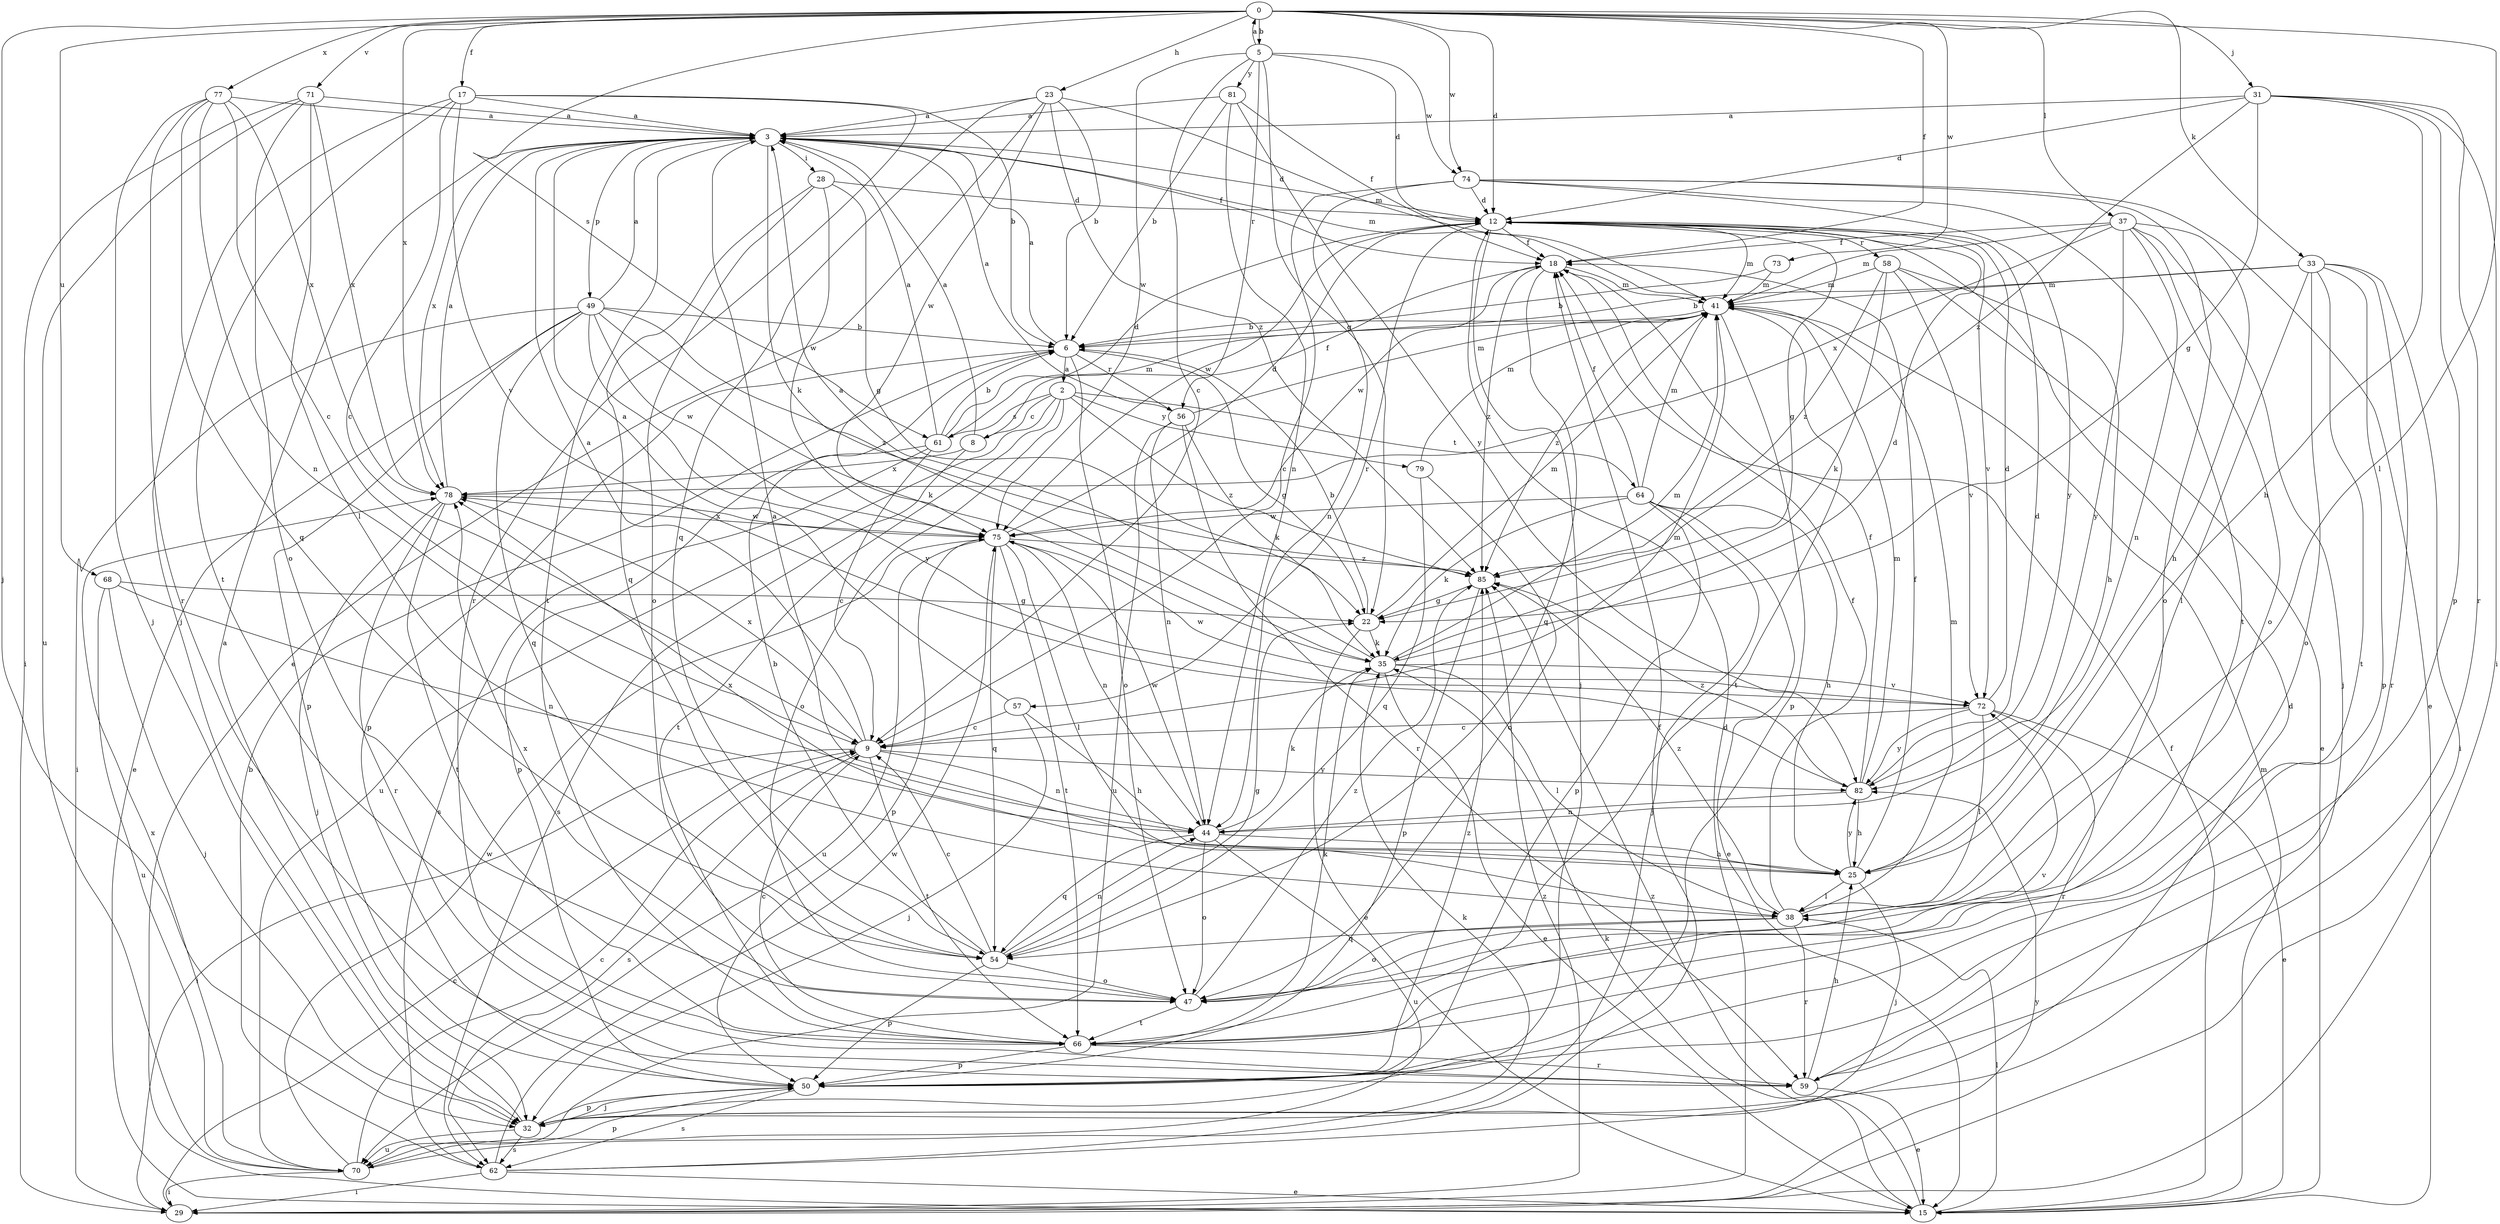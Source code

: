 strict digraph  {
0;
2;
3;
5;
6;
8;
9;
12;
15;
17;
18;
22;
23;
25;
28;
29;
31;
32;
33;
35;
37;
38;
41;
44;
47;
49;
50;
54;
56;
57;
58;
59;
61;
62;
64;
66;
68;
70;
71;
72;
73;
74;
75;
77;
78;
79;
81;
82;
85;
0 -> 5  [label=b];
0 -> 12  [label=d];
0 -> 17  [label=f];
0 -> 18  [label=f];
0 -> 23  [label=h];
0 -> 31  [label=j];
0 -> 32  [label=j];
0 -> 33  [label=k];
0 -> 37  [label=l];
0 -> 38  [label=l];
0 -> 61  [label=s];
0 -> 68  [label=u];
0 -> 71  [label=v];
0 -> 73  [label=w];
0 -> 74  [label=w];
0 -> 77  [label=x];
0 -> 78  [label=x];
2 -> 8  [label=c];
2 -> 47  [label=o];
2 -> 61  [label=s];
2 -> 64  [label=t];
2 -> 66  [label=t];
2 -> 70  [label=u];
2 -> 79  [label=y];
2 -> 85  [label=z];
3 -> 12  [label=d];
3 -> 18  [label=f];
3 -> 28  [label=i];
3 -> 35  [label=k];
3 -> 41  [label=m];
3 -> 49  [label=p];
3 -> 66  [label=t];
3 -> 78  [label=x];
5 -> 0  [label=a];
5 -> 9  [label=c];
5 -> 12  [label=d];
5 -> 22  [label=g];
5 -> 56  [label=r];
5 -> 74  [label=w];
5 -> 75  [label=w];
5 -> 81  [label=y];
6 -> 2  [label=a];
6 -> 3  [label=a];
6 -> 22  [label=g];
6 -> 47  [label=o];
6 -> 50  [label=p];
6 -> 56  [label=r];
8 -> 3  [label=a];
8 -> 18  [label=f];
8 -> 62  [label=s];
8 -> 78  [label=x];
9 -> 3  [label=a];
9 -> 29  [label=i];
9 -> 41  [label=m];
9 -> 44  [label=n];
9 -> 62  [label=s];
9 -> 66  [label=t];
9 -> 78  [label=x];
9 -> 82  [label=y];
12 -> 18  [label=f];
12 -> 22  [label=g];
12 -> 32  [label=j];
12 -> 41  [label=m];
12 -> 57  [label=r];
12 -> 58  [label=r];
12 -> 72  [label=v];
12 -> 75  [label=w];
15 -> 18  [label=f];
15 -> 35  [label=k];
15 -> 38  [label=l];
15 -> 41  [label=m];
15 -> 85  [label=z];
17 -> 3  [label=a];
17 -> 6  [label=b];
17 -> 9  [label=c];
17 -> 32  [label=j];
17 -> 59  [label=r];
17 -> 66  [label=t];
17 -> 72  [label=v];
18 -> 41  [label=m];
18 -> 54  [label=q];
18 -> 75  [label=w];
18 -> 85  [label=z];
22 -> 6  [label=b];
22 -> 15  [label=e];
22 -> 35  [label=k];
22 -> 41  [label=m];
23 -> 3  [label=a];
23 -> 6  [label=b];
23 -> 15  [label=e];
23 -> 41  [label=m];
23 -> 54  [label=q];
23 -> 75  [label=w];
23 -> 85  [label=z];
25 -> 3  [label=a];
25 -> 18  [label=f];
25 -> 32  [label=j];
25 -> 38  [label=l];
25 -> 78  [label=x];
25 -> 82  [label=y];
28 -> 12  [label=d];
28 -> 22  [label=g];
28 -> 47  [label=o];
28 -> 54  [label=q];
28 -> 75  [label=w];
29 -> 9  [label=c];
29 -> 12  [label=d];
29 -> 82  [label=y];
29 -> 85  [label=z];
31 -> 3  [label=a];
31 -> 12  [label=d];
31 -> 22  [label=g];
31 -> 25  [label=h];
31 -> 29  [label=i];
31 -> 50  [label=p];
31 -> 59  [label=r];
31 -> 85  [label=z];
32 -> 3  [label=a];
32 -> 50  [label=p];
32 -> 62  [label=s];
32 -> 70  [label=u];
33 -> 6  [label=b];
33 -> 29  [label=i];
33 -> 38  [label=l];
33 -> 41  [label=m];
33 -> 47  [label=o];
33 -> 50  [label=p];
33 -> 59  [label=r];
33 -> 66  [label=t];
35 -> 3  [label=a];
35 -> 12  [label=d];
35 -> 15  [label=e];
35 -> 38  [label=l];
35 -> 41  [label=m];
35 -> 72  [label=v];
37 -> 18  [label=f];
37 -> 25  [label=h];
37 -> 32  [label=j];
37 -> 41  [label=m];
37 -> 44  [label=n];
37 -> 47  [label=o];
37 -> 78  [label=x];
37 -> 82  [label=y];
38 -> 18  [label=f];
38 -> 41  [label=m];
38 -> 47  [label=o];
38 -> 54  [label=q];
38 -> 59  [label=r];
38 -> 85  [label=z];
41 -> 6  [label=b];
41 -> 50  [label=p];
41 -> 66  [label=t];
41 -> 85  [label=z];
44 -> 25  [label=h];
44 -> 35  [label=k];
44 -> 47  [label=o];
44 -> 54  [label=q];
44 -> 70  [label=u];
44 -> 75  [label=w];
47 -> 66  [label=t];
47 -> 78  [label=x];
47 -> 85  [label=z];
49 -> 3  [label=a];
49 -> 6  [label=b];
49 -> 15  [label=e];
49 -> 29  [label=i];
49 -> 35  [label=k];
49 -> 50  [label=p];
49 -> 54  [label=q];
49 -> 75  [label=w];
49 -> 82  [label=y];
49 -> 85  [label=z];
50 -> 32  [label=j];
50 -> 62  [label=s];
50 -> 85  [label=z];
54 -> 6  [label=b];
54 -> 9  [label=c];
54 -> 22  [label=g];
54 -> 44  [label=n];
54 -> 47  [label=o];
54 -> 50  [label=p];
56 -> 3  [label=a];
56 -> 35  [label=k];
56 -> 41  [label=m];
56 -> 44  [label=n];
56 -> 59  [label=r];
56 -> 70  [label=u];
57 -> 3  [label=a];
57 -> 9  [label=c];
57 -> 25  [label=h];
57 -> 32  [label=j];
58 -> 15  [label=e];
58 -> 25  [label=h];
58 -> 35  [label=k];
58 -> 41  [label=m];
58 -> 72  [label=v];
58 -> 85  [label=z];
59 -> 15  [label=e];
59 -> 25  [label=h];
61 -> 3  [label=a];
61 -> 6  [label=b];
61 -> 9  [label=c];
61 -> 12  [label=d];
61 -> 41  [label=m];
61 -> 50  [label=p];
61 -> 62  [label=s];
62 -> 6  [label=b];
62 -> 12  [label=d];
62 -> 15  [label=e];
62 -> 29  [label=i];
62 -> 35  [label=k];
62 -> 75  [label=w];
64 -> 15  [label=e];
64 -> 18  [label=f];
64 -> 25  [label=h];
64 -> 32  [label=j];
64 -> 35  [label=k];
64 -> 41  [label=m];
64 -> 50  [label=p];
64 -> 75  [label=w];
66 -> 9  [label=c];
66 -> 35  [label=k];
66 -> 50  [label=p];
66 -> 59  [label=r];
66 -> 72  [label=v];
68 -> 22  [label=g];
68 -> 32  [label=j];
68 -> 44  [label=n];
68 -> 70  [label=u];
70 -> 9  [label=c];
70 -> 18  [label=f];
70 -> 29  [label=i];
70 -> 50  [label=p];
70 -> 75  [label=w];
70 -> 78  [label=x];
71 -> 3  [label=a];
71 -> 29  [label=i];
71 -> 38  [label=l];
71 -> 47  [label=o];
71 -> 70  [label=u];
71 -> 78  [label=x];
72 -> 9  [label=c];
72 -> 12  [label=d];
72 -> 15  [label=e];
72 -> 38  [label=l];
72 -> 59  [label=r];
72 -> 75  [label=w];
72 -> 82  [label=y];
73 -> 6  [label=b];
73 -> 41  [label=m];
74 -> 9  [label=c];
74 -> 12  [label=d];
74 -> 15  [label=e];
74 -> 44  [label=n];
74 -> 47  [label=o];
74 -> 66  [label=t];
74 -> 82  [label=y];
75 -> 12  [label=d];
75 -> 38  [label=l];
75 -> 44  [label=n];
75 -> 50  [label=p];
75 -> 54  [label=q];
75 -> 66  [label=t];
75 -> 70  [label=u];
75 -> 78  [label=x];
75 -> 85  [label=z];
77 -> 3  [label=a];
77 -> 9  [label=c];
77 -> 32  [label=j];
77 -> 44  [label=n];
77 -> 54  [label=q];
77 -> 59  [label=r];
77 -> 78  [label=x];
78 -> 3  [label=a];
78 -> 32  [label=j];
78 -> 59  [label=r];
78 -> 66  [label=t];
78 -> 75  [label=w];
79 -> 41  [label=m];
79 -> 47  [label=o];
79 -> 54  [label=q];
81 -> 3  [label=a];
81 -> 6  [label=b];
81 -> 18  [label=f];
81 -> 44  [label=n];
81 -> 82  [label=y];
82 -> 12  [label=d];
82 -> 18  [label=f];
82 -> 25  [label=h];
82 -> 41  [label=m];
82 -> 44  [label=n];
82 -> 85  [label=z];
85 -> 22  [label=g];
85 -> 50  [label=p];
}
